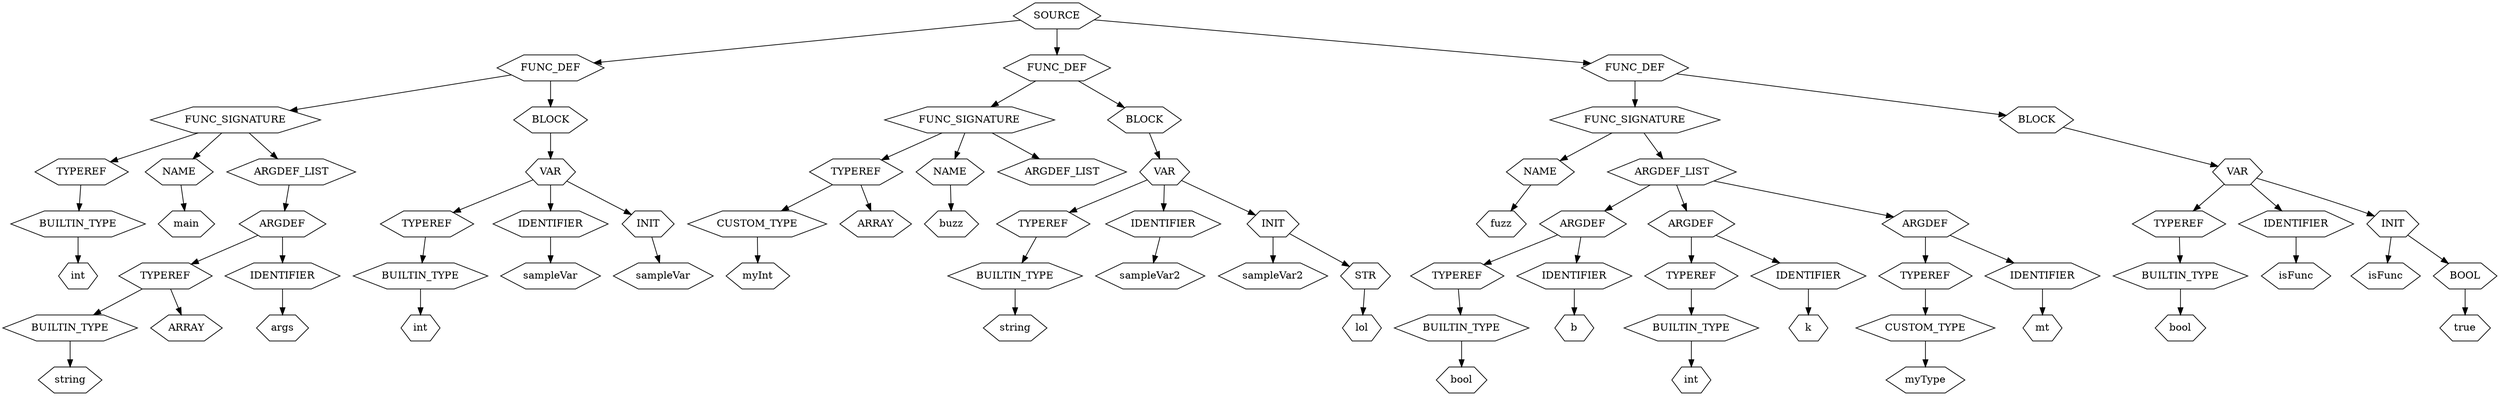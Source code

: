 digraph Tree {
    node [shape=hexagon];
    node_0 [label="SOURCE"]
    node_0 -> node_1;
    node_1 [label="FUNC_DEF"]
    node_1 -> node_2;
    node_2 [label="FUNC_SIGNATURE"]
    node_2 -> node_3;
    node_3 [label="TYPEREF"]
    node_3 -> node_4;
    node_4 [label="BUILTIN_TYPE"]
    node_4 -> node_5;
    node_5 [label="int"]
    node_2 -> node_6;
    node_6 [label="NAME"]
    node_6 -> node_7;
    node_7 [label="main"]
    node_2 -> node_8;
    node_8 [label="ARGDEF_LIST"]
    node_8 -> node_9;
    node_9 [label="ARGDEF"]
    node_9 -> node_10;
    node_10 [label="TYPEREF"]
    node_10 -> node_11;
    node_11 [label="BUILTIN_TYPE"]
    node_11 -> node_12;
    node_12 [label="string"]
    node_10 -> node_13;
    node_13 [label="ARRAY"]
    node_9 -> node_14;
    node_14 [label="IDENTIFIER"]
    node_14 -> node_15;
    node_15 [label="args"]
    node_1 -> node_16;
    node_16 [label="BLOCK"]
    node_16 -> node_17;
    node_17 [label="VAR"]
    node_17 -> node_18;
    node_18 [label="TYPEREF"]
    node_18 -> node_19;
    node_19 [label="BUILTIN_TYPE"]
    node_19 -> node_20;
    node_20 [label="int"]
    node_17 -> node_21;
    node_21 [label="IDENTIFIER"]
    node_21 -> node_22;
    node_22 [label="sampleVar"]
    node_17 -> node_23;
    node_23 [label="INIT"]
    node_23 -> node_24;
    node_24 [label="sampleVar"]
    node_0 -> node_25;
    node_25 [label="FUNC_DEF"]
    node_25 -> node_26;
    node_26 [label="FUNC_SIGNATURE"]
    node_26 -> node_27;
    node_27 [label="TYPEREF"]
    node_27 -> node_28;
    node_28 [label="CUSTOM_TYPE"]
    node_28 -> node_29;
    node_29 [label="myInt"]
    node_27 -> node_30;
    node_30 [label="ARRAY"]
    node_26 -> node_31;
    node_31 [label="NAME"]
    node_31 -> node_32;
    node_32 [label="buzz"]
    node_26 -> node_33;
    node_33 [label="ARGDEF_LIST"]
    node_25 -> node_34;
    node_34 [label="BLOCK"]
    node_34 -> node_35;
    node_35 [label="VAR"]
    node_35 -> node_36;
    node_36 [label="TYPEREF"]
    node_36 -> node_37;
    node_37 [label="BUILTIN_TYPE"]
    node_37 -> node_38;
    node_38 [label="string"]
    node_35 -> node_39;
    node_39 [label="IDENTIFIER"]
    node_39 -> node_40;
    node_40 [label="sampleVar2"]
    node_35 -> node_41;
    node_41 [label="INIT"]
    node_41 -> node_42;
    node_42 [label="sampleVar2"]
    node_41 -> node_43;
    node_43 [label="STR"]
    node_43 -> node_44;
    node_44 [label="lol"]
    node_0 -> node_45;
    node_45 [label="FUNC_DEF"]
    node_45 -> node_46;
    node_46 [label="FUNC_SIGNATURE"]
    node_46 -> node_47;
    node_47 [label="NAME"]
    node_47 -> node_48;
    node_48 [label="fuzz"]
    node_46 -> node_49;
    node_49 [label="ARGDEF_LIST"]
    node_49 -> node_50;
    node_50 [label="ARGDEF"]
    node_50 -> node_51;
    node_51 [label="TYPEREF"]
    node_51 -> node_52;
    node_52 [label="BUILTIN_TYPE"]
    node_52 -> node_53;
    node_53 [label="bool"]
    node_50 -> node_54;
    node_54 [label="IDENTIFIER"]
    node_54 -> node_55;
    node_55 [label="b"]
    node_49 -> node_56;
    node_56 [label="ARGDEF"]
    node_56 -> node_57;
    node_57 [label="TYPEREF"]
    node_57 -> node_58;
    node_58 [label="BUILTIN_TYPE"]
    node_58 -> node_59;
    node_59 [label="int"]
    node_56 -> node_60;
    node_60 [label="IDENTIFIER"]
    node_60 -> node_61;
    node_61 [label="k"]
    node_49 -> node_62;
    node_62 [label="ARGDEF"]
    node_62 -> node_63;
    node_63 [label="TYPEREF"]
    node_63 -> node_64;
    node_64 [label="CUSTOM_TYPE"]
    node_64 -> node_65;
    node_65 [label="myType"]
    node_62 -> node_66;
    node_66 [label="IDENTIFIER"]
    node_66 -> node_67;
    node_67 [label="mt"]
    node_45 -> node_68;
    node_68 [label="BLOCK"]
    node_68 -> node_69;
    node_69 [label="VAR"]
    node_69 -> node_70;
    node_70 [label="TYPEREF"]
    node_70 -> node_71;
    node_71 [label="BUILTIN_TYPE"]
    node_71 -> node_72;
    node_72 [label="bool"]
    node_69 -> node_73;
    node_73 [label="IDENTIFIER"]
    node_73 -> node_74;
    node_74 [label="isFunc"]
    node_69 -> node_75;
    node_75 [label="INIT"]
    node_75 -> node_76;
    node_76 [label="isFunc"]
    node_75 -> node_77;
    node_77 [label="BOOL"]
    node_77 -> node_78;
    node_78 [label="true"]
}
